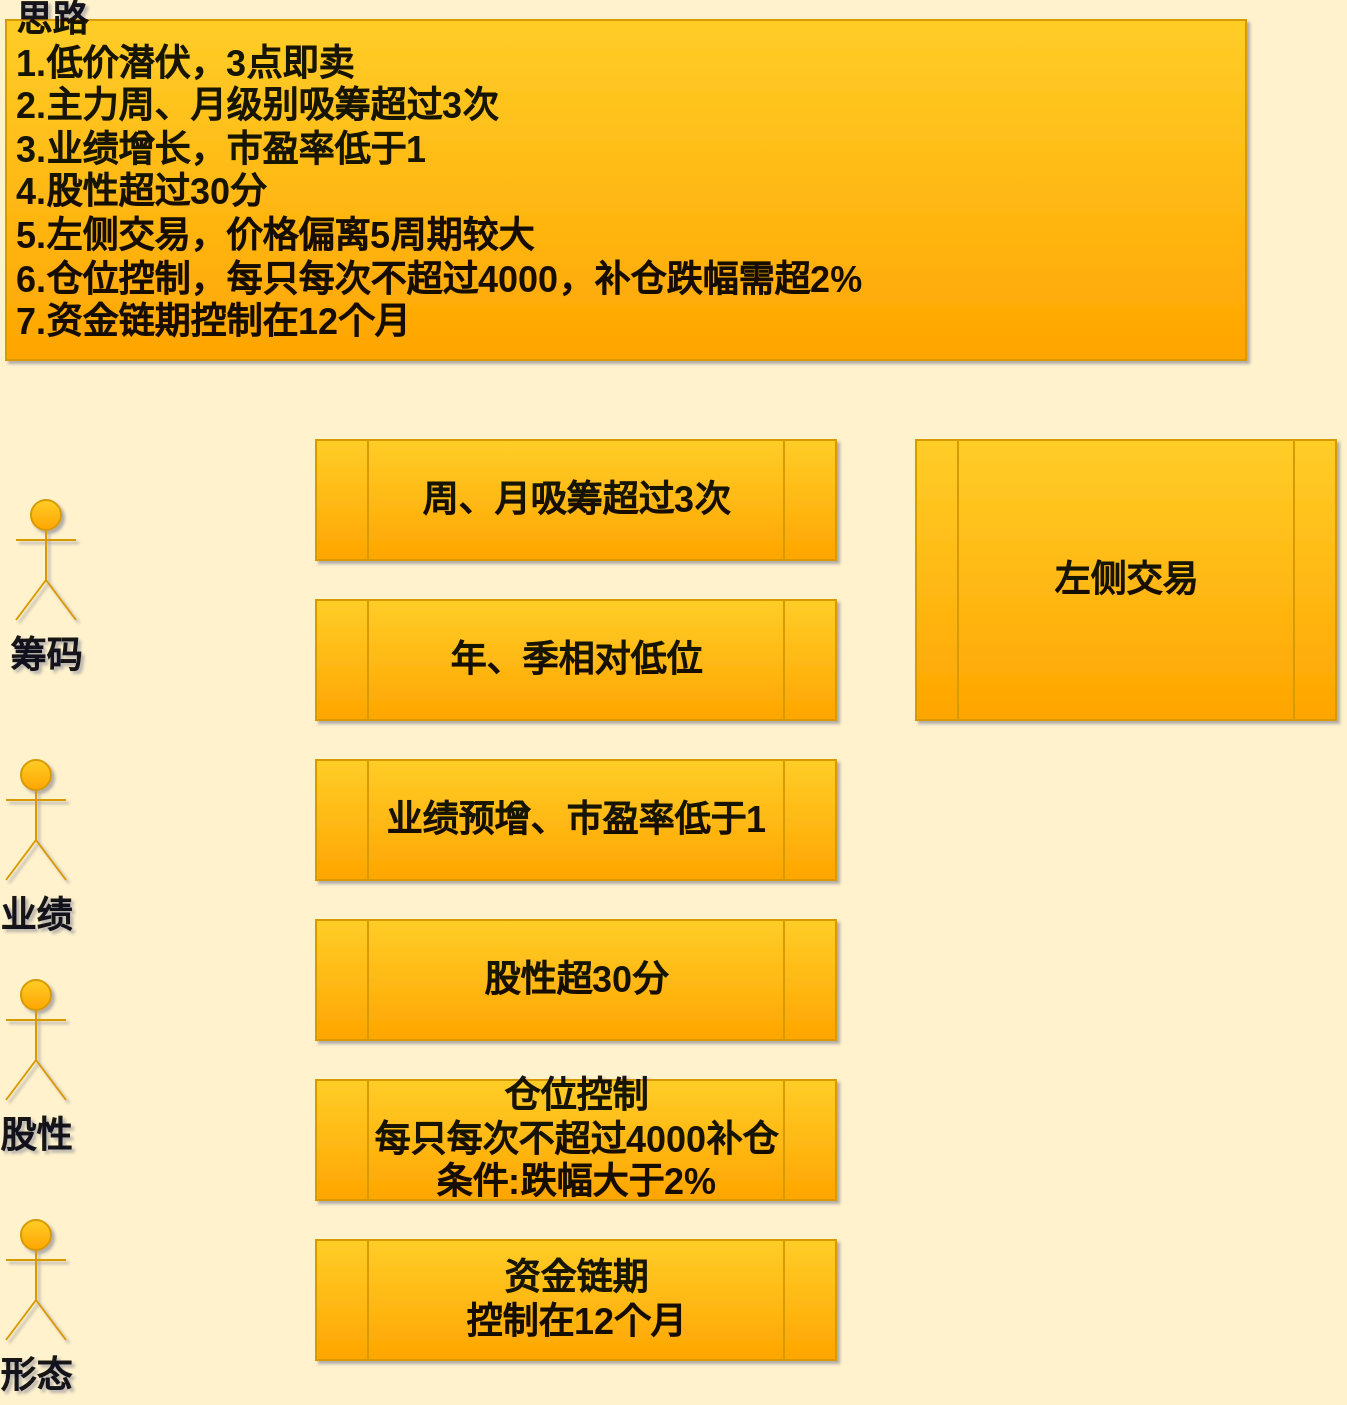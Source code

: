 <mxfile version="12.1.3" type="github" pages="1">
  <diagram id="antKLneOxoVloimx6mmk" name="第 1 页">
    <mxGraphModel dx="1408" dy="1917" grid="1" gridSize="10" guides="1" tooltips="1" connect="1" arrows="1" fold="1" page="1" pageScale="1" pageWidth="827" pageHeight="1169" background="#FFF2CC" math="0" shadow="1">
      <root>
        <mxCell id="0"/>
        <mxCell id="1" parent="0"/>
        <mxCell id="5Nl5XFaOehjqlyuvTrR6-2" value="筹码" style="shape=umlActor;verticalLabelPosition=bottom;labelBackgroundColor=none;verticalAlign=top;outlineConnect=0;fontStyle=1;fontSize=18;labelBorderColor=none;fontFamily=Helvetica;textOpacity=90;fillColor=#ffcd28;strokeColor=#d79b00;gradientColor=#ffa500;" parent="1" vertex="1">
          <mxGeometry x="120" y="150" width="30" height="60" as="geometry"/>
        </mxCell>
        <mxCell id="5Nl5XFaOehjqlyuvTrR6-3" value="业绩" style="shape=umlActor;verticalLabelPosition=bottom;labelBackgroundColor=none;verticalAlign=top;outlineConnect=0;fontStyle=1;fontSize=18;labelBorderColor=none;fontFamily=Helvetica;textOpacity=90;fillColor=#ffcd28;strokeColor=#d79b00;gradientColor=#ffa500;" parent="1" vertex="1">
          <mxGeometry x="115" y="280" width="30" height="60" as="geometry"/>
        </mxCell>
        <mxCell id="5Nl5XFaOehjqlyuvTrR6-4" value="股性" style="shape=umlActor;verticalLabelPosition=bottom;labelBackgroundColor=none;verticalAlign=top;outlineConnect=0;fontStyle=1;fontSize=18;labelBorderColor=none;fontFamily=Helvetica;textOpacity=90;fillColor=#ffcd28;strokeColor=#d79b00;gradientColor=#ffa500;" parent="1" vertex="1">
          <mxGeometry x="115" y="390" width="30" height="60" as="geometry"/>
        </mxCell>
        <mxCell id="5Nl5XFaOehjqlyuvTrR6-5" value="形态" style="shape=umlActor;verticalLabelPosition=bottom;labelBackgroundColor=none;verticalAlign=top;outlineConnect=0;fontStyle=1;fontSize=18;labelBorderColor=none;fontFamily=Helvetica;textOpacity=90;fillColor=#ffcd28;strokeColor=#d79b00;gradientColor=#ffa500;" parent="1" vertex="1">
          <mxGeometry x="115" y="510" width="30" height="60" as="geometry"/>
        </mxCell>
        <mxCell id="5Nl5XFaOehjqlyuvTrR6-6" value="思路&#xa;1.低价潜伏，3点即卖&#xa;2.主力周、月级别吸筹超过3次&#xa;3.业绩增长，市盈率低于1&#xa;4.股性超过30分&#xa;5.左侧交易，价格偏离5周期较大&#xa;6.仓位控制，每只每次不超过4000，补仓跌幅需超2%&#xa;7.资金链期控制在12个月" style="text;strokeColor=#d79b00;fillColor=#ffcd28;spacing=5;spacingTop=-20;whiteSpace=wrap;overflow=hidden;rounded=0;fontStyle=1;fontSize=18;labelBorderColor=none;fontFamily=Helvetica;labelBackgroundColor=none;textOpacity=90;gradientColor=#ffa500;" parent="1" vertex="1">
          <mxGeometry x="115" y="-90" width="620" height="170" as="geometry"/>
        </mxCell>
        <mxCell id="5Nl5XFaOehjqlyuvTrR6-7" value="周、月吸筹超过3次" style="shape=process;whiteSpace=wrap;backgroundOutline=1;fontStyle=1;fontSize=18;labelBorderColor=none;fontFamily=Helvetica;labelBackgroundColor=none;textOpacity=90;fillColor=#ffcd28;strokeColor=#d79b00;gradientColor=#ffa500;" parent="1" vertex="1">
          <mxGeometry x="270" y="120" width="260" height="60" as="geometry"/>
        </mxCell>
        <mxCell id="5Nl5XFaOehjqlyuvTrR6-8" value="年、季相对低位" style="shape=process;whiteSpace=wrap;backgroundOutline=1;fontStyle=1;fontSize=18;labelBorderColor=none;fontFamily=Helvetica;labelBackgroundColor=none;textOpacity=90;fillColor=#ffcd28;strokeColor=#d79b00;gradientColor=#ffa500;" parent="1" vertex="1">
          <mxGeometry x="270" y="200" width="260" height="60" as="geometry"/>
        </mxCell>
        <mxCell id="5Nl5XFaOehjqlyuvTrR6-9" value="业绩预增、市盈率低于1" style="shape=process;whiteSpace=wrap;backgroundOutline=1;fontStyle=1;fontSize=18;labelBorderColor=none;fontFamily=Helvetica;labelBackgroundColor=none;textOpacity=90;fillColor=#ffcd28;strokeColor=#d79b00;gradientColor=#ffa500;" parent="1" vertex="1">
          <mxGeometry x="270" y="280" width="260" height="60" as="geometry"/>
        </mxCell>
        <mxCell id="5Nl5XFaOehjqlyuvTrR6-10" value="股性超30分" style="shape=process;whiteSpace=wrap;backgroundOutline=1;fontStyle=1;fontSize=18;labelBorderColor=none;fontFamily=Helvetica;labelBackgroundColor=none;textOpacity=90;fillColor=#ffcd28;strokeColor=#d79b00;gradientColor=#ffa500;" parent="1" vertex="1">
          <mxGeometry x="270" y="360" width="260" height="60" as="geometry"/>
        </mxCell>
        <mxCell id="5Nl5XFaOehjqlyuvTrR6-11" value="左侧交易" style="shape=process;whiteSpace=wrap;backgroundOutline=1;fontStyle=1;fontSize=18;labelBorderColor=none;fontFamily=Helvetica;labelBackgroundColor=none;textOpacity=90;fillColor=#ffcd28;strokeColor=#d79b00;gradientColor=#ffa500;" parent="1" vertex="1">
          <mxGeometry x="570" y="120" width="210" height="140" as="geometry"/>
        </mxCell>
        <mxCell id="5Nl5XFaOehjqlyuvTrR6-12" value="仓位控制&#xa;每只每次不超过4000补仓条件:跌幅大于2%" style="shape=process;whiteSpace=wrap;backgroundOutline=1;fontStyle=1;fontSize=18;labelBorderColor=none;fontFamily=Helvetica;labelBackgroundColor=none;textOpacity=90;fillColor=#ffcd28;strokeColor=#d79b00;gradientColor=#ffa500;" parent="1" vertex="1">
          <mxGeometry x="270" y="440" width="260" height="60" as="geometry"/>
        </mxCell>
        <mxCell id="5Nl5XFaOehjqlyuvTrR6-13" value="资金链期&#xa;控制在12个月" style="shape=process;whiteSpace=wrap;backgroundOutline=1;fontStyle=1;fontSize=18;labelBorderColor=none;fontFamily=Helvetica;labelBackgroundColor=none;textOpacity=90;fillColor=#ffcd28;strokeColor=#d79b00;gradientColor=#ffa500;" parent="1" vertex="1">
          <mxGeometry x="270" y="520" width="260" height="60" as="geometry"/>
        </mxCell>
      </root>
    </mxGraphModel>
  </diagram>
</mxfile>
